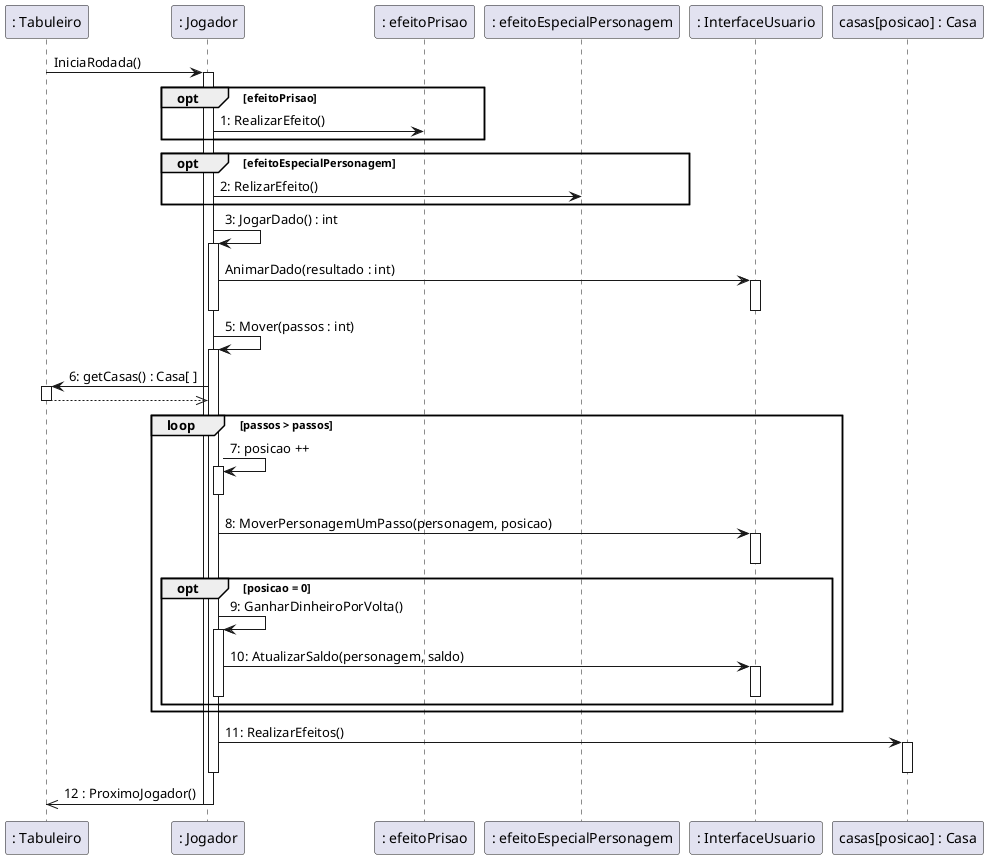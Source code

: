 @startuml comunicacao

": Tabuleiro" as Tab -> ": Jogador" as Jog : IniciaRodada()
activate Jog

opt efeitoPrisao
    Jog -> ": efeitoPrisao" as Pris : 1: RealizarEfeito()
end

opt efeitoEspecialPersonagem
    Jog -> ": efeitoEspecialPersonagem" as EFS : 2: RelizarEfeito()
end 

Jog -> Jog : 3: JogarDado() : int
    activate Jog
    Jog -> ": InterfaceUsuario" as GUI : AnimarDado(resultado : int)
        activate GUI
        deactivate GUI
    deactivate Jog

Jog -> Jog : 5: Mover(passos : int)
    activate Jog
    Jog -> Tab: 6: getCasas() : Casa[ ]
        activate Tab
        Tab -->> Jog
        deactivate Tab
    loop passos > passos
        Jog -> Jog : 7: posicao ++
        activate Jog
        deactivate Jog
        Jog -> GUI : 8: MoverPersonagemUmPasso(personagem, posicao)
        activate GUI
        deactivate GUI
        opt posicao = 0
         Jog -> Jog : 9: GanharDinheiroPorVolta()
         activate Jog
            Jog -> GUI : 10: AtualizarSaldo(personagem, saldo)
            activate GUI
            deactivate GUI 
         deactivate Jog
        end opt
    end loop
    
    Jog -> "casas[posicao] : Casa" as Casa : 11: RealizarEfeitos()
        activate Casa
        deactivate Casa
    deactivate Jog


Jog ->> Tab : 12 : ProximoJogador()
deactivate Jog

@enduml